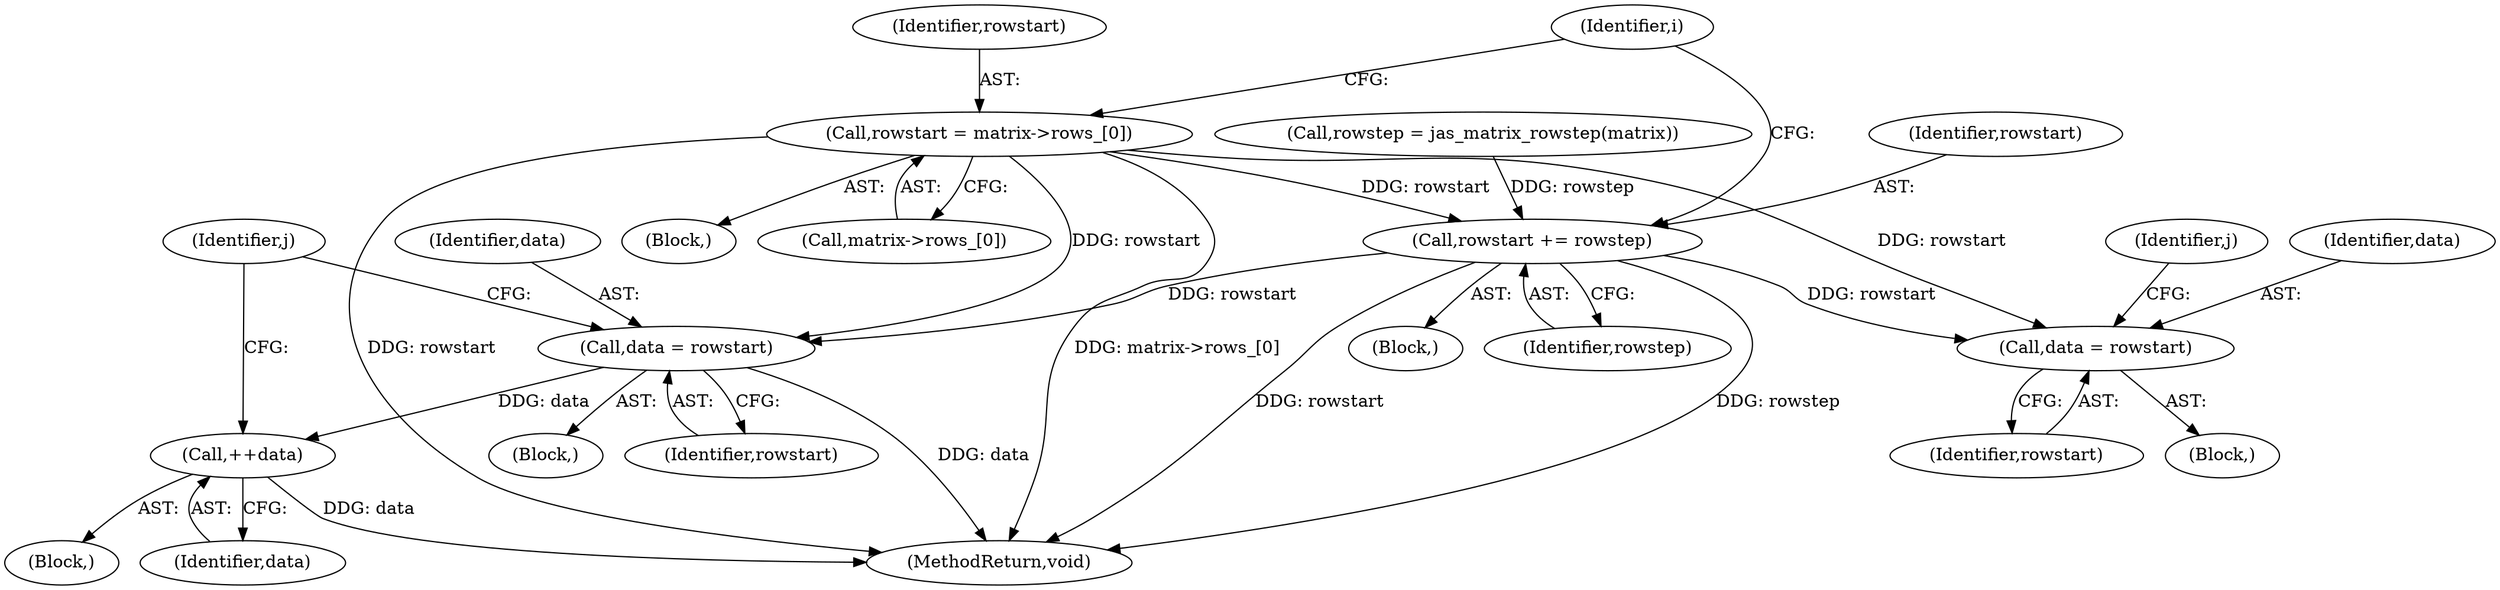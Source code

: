 digraph "0_jasper_d42b2388f7f8e0332c846675133acea151fc557a_18@array" {
"1000137" [label="(Call,rowstart = matrix->rows_[0])"];
"1000150" [label="(Call,rowstart += rowstep)"];
"1000154" [label="(Call,data = rowstart)"];
"1000164" [label="(Call,data = rowstart)"];
"1000173" [label="(Call,++data)"];
"1000154" [label="(Call,data = rowstart)"];
"1000138" [label="(Identifier,rowstart)"];
"1000153" [label="(Block,)"];
"1000156" [label="(Identifier,rowstart)"];
"1000168" [label="(Identifier,j)"];
"1000155" [label="(Identifier,data)"];
"1000173" [label="(Call,++data)"];
"1000170" [label="(Block,)"];
"1000150" [label="(Call,rowstart += rowstep)"];
"1000151" [label="(Identifier,rowstart)"];
"1000164" [label="(Call,data = rowstart)"];
"1000147" [label="(Block,)"];
"1000160" [label="(Identifier,j)"];
"1000174" [label="(Identifier,data)"];
"1000165" [label="(Identifier,data)"];
"1000131" [label="(Block,)"];
"1000145" [label="(Identifier,i)"];
"1000152" [label="(Identifier,rowstep)"];
"1000126" [label="(Call,rowstep = jas_matrix_rowstep(matrix))"];
"1000199" [label="(MethodReturn,void)"];
"1000158" [label="(Block,)"];
"1000139" [label="(Call,matrix->rows_[0])"];
"1000137" [label="(Call,rowstart = matrix->rows_[0])"];
"1000166" [label="(Identifier,rowstart)"];
"1000137" -> "1000131"  [label="AST: "];
"1000137" -> "1000139"  [label="CFG: "];
"1000138" -> "1000137"  [label="AST: "];
"1000139" -> "1000137"  [label="AST: "];
"1000145" -> "1000137"  [label="CFG: "];
"1000137" -> "1000199"  [label="DDG: matrix->rows_[0]"];
"1000137" -> "1000199"  [label="DDG: rowstart"];
"1000137" -> "1000150"  [label="DDG: rowstart"];
"1000137" -> "1000154"  [label="DDG: rowstart"];
"1000137" -> "1000164"  [label="DDG: rowstart"];
"1000150" -> "1000147"  [label="AST: "];
"1000150" -> "1000152"  [label="CFG: "];
"1000151" -> "1000150"  [label="AST: "];
"1000152" -> "1000150"  [label="AST: "];
"1000145" -> "1000150"  [label="CFG: "];
"1000150" -> "1000199"  [label="DDG: rowstart"];
"1000150" -> "1000199"  [label="DDG: rowstep"];
"1000126" -> "1000150"  [label="DDG: rowstep"];
"1000150" -> "1000154"  [label="DDG: rowstart"];
"1000150" -> "1000164"  [label="DDG: rowstart"];
"1000154" -> "1000153"  [label="AST: "];
"1000154" -> "1000156"  [label="CFG: "];
"1000155" -> "1000154"  [label="AST: "];
"1000156" -> "1000154"  [label="AST: "];
"1000160" -> "1000154"  [label="CFG: "];
"1000164" -> "1000158"  [label="AST: "];
"1000164" -> "1000166"  [label="CFG: "];
"1000165" -> "1000164"  [label="AST: "];
"1000166" -> "1000164"  [label="AST: "];
"1000168" -> "1000164"  [label="CFG: "];
"1000164" -> "1000199"  [label="DDG: data"];
"1000164" -> "1000173"  [label="DDG: data"];
"1000173" -> "1000170"  [label="AST: "];
"1000173" -> "1000174"  [label="CFG: "];
"1000174" -> "1000173"  [label="AST: "];
"1000168" -> "1000173"  [label="CFG: "];
"1000173" -> "1000199"  [label="DDG: data"];
}

